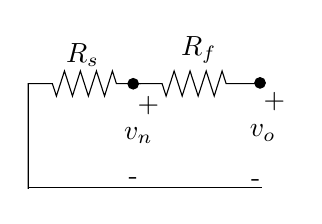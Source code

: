 \begin{tikzpicture}[y=-1cm]
\sf
\draw[black] (2.598,3.031) -- (2.918,3.031) -- (2.969,3.189) -- (3.071,2.871) -- (3.173,3.189) -- (3.273,2.871) -- (3.376,3.189) -- (3.478,2.871) -- (3.58,3.189) -- (3.68,2.871) -- (3.731,3.031) -- (4.142,3.031);
\filldraw[black] (2.551,3.033) circle (0.067cm);
\filldraw[black] (4.162,3.022) circle (0.067cm);
\path (1.907,2.767) node[text=black,anchor=base] {$R_s$};
\path (3.384,2.678) node[text=black,anchor=base] {$R_f$};
\path (2.618,3.742) node[text=black,anchor=base] {$v_n$};
\path (2.551,4.311) node[text=black,anchor=base] {-};
\path (4.107,4.344) node[text=black,anchor=base] {-};
\draw[black] (1.218,4.367) -- (1.218,4) -- (1.218,3.031) -- (1.524,3.031) -- (1.576,3.189) -- (1.678,2.871) -- (1.78,3.189) -- (1.88,2.871) -- (1.982,3.189) -- (2.084,2.871) -- (2.187,3.189) -- (2.287,2.871) -- (2.338,3.031) -- (2.647,3.031);
\draw[black] (1.218,4.356) -- (4.184,4.356);
\path (4.196,3.709) node[text=black,anchor=base] {$v_o$};
\draw (2.551,3.033) -- cycle;
\path (2.482,3.398) node[anchor=base west] {+};
\path (4.082,3.353) node[anchor=base west] {+};

\end{tikzpicture}%

%% Configure (x)emacs for this file ...
%% Local Variables:
%% mode: latex
%% End: